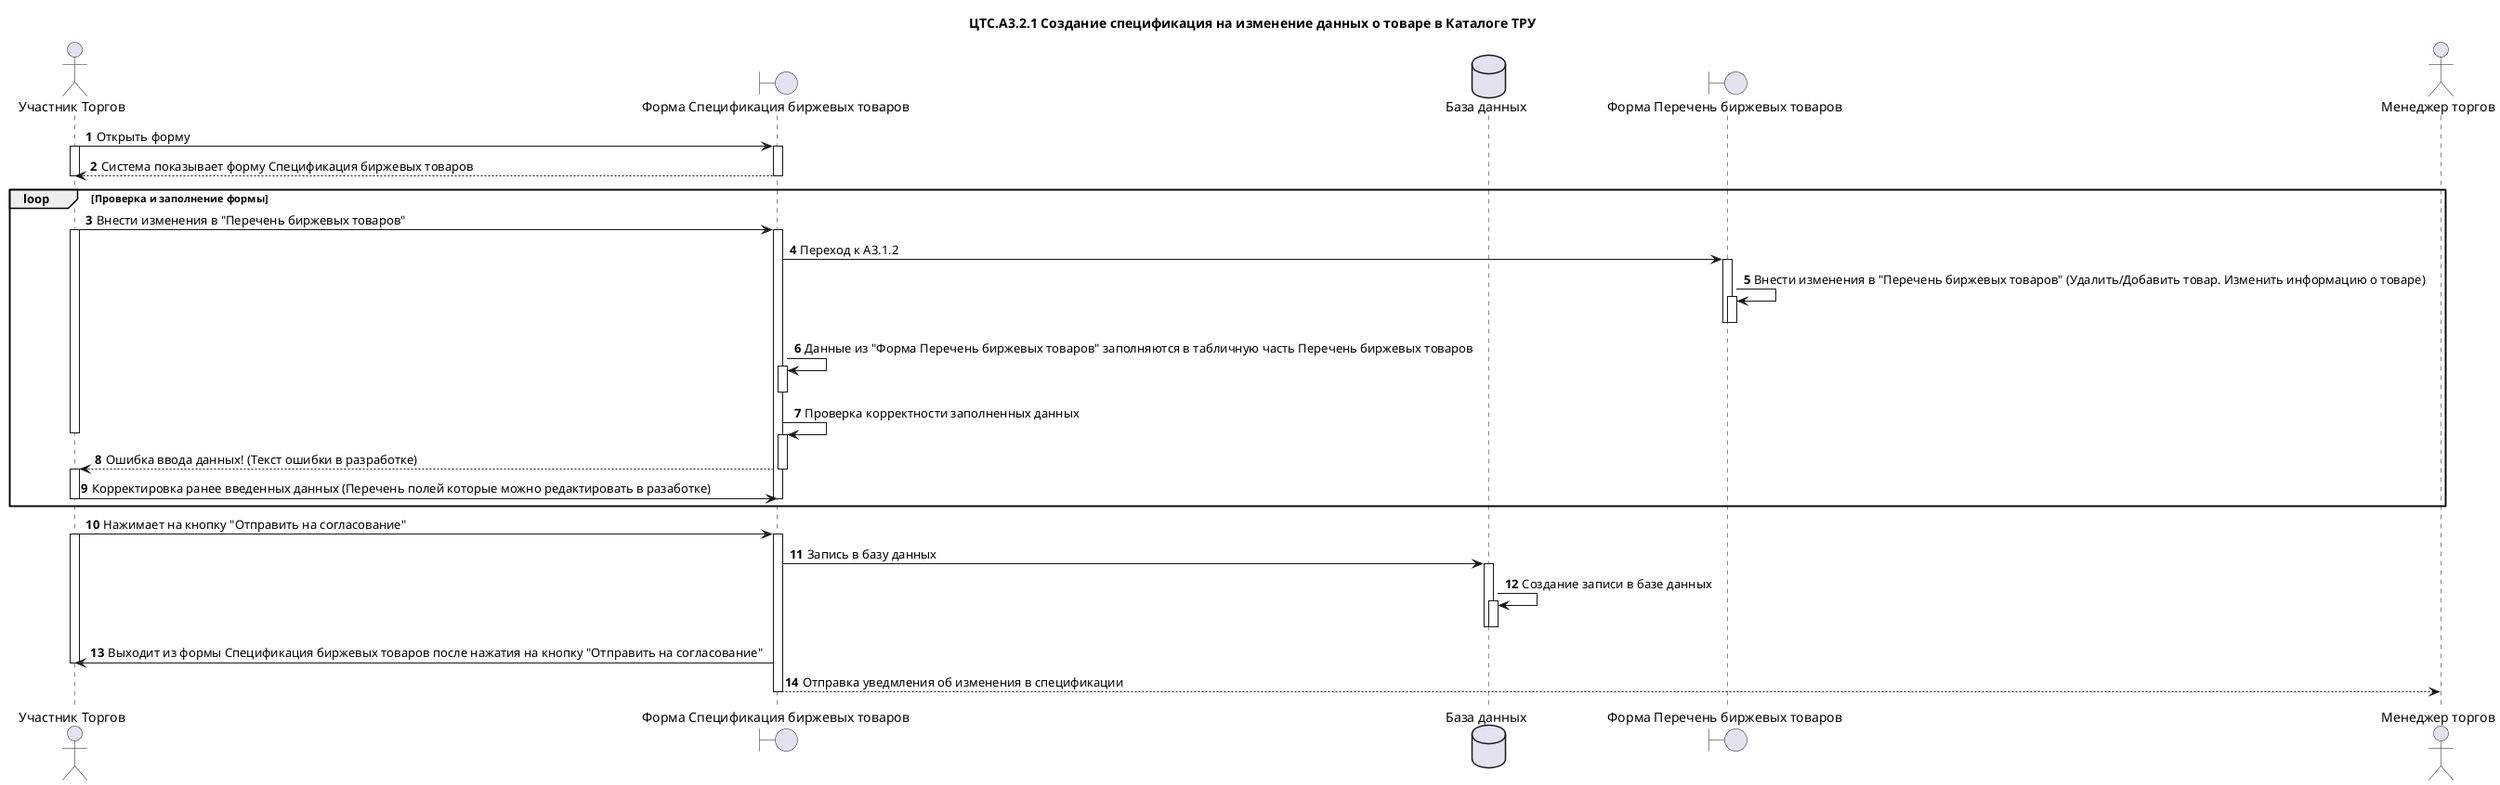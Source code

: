 @startuml "ЦТС.А3.1 Допуск товара к торгам"
title "ЦТС.А3.2.1 Создание спецификация на изменение данных о товаре в Каталоге ТРУ"
actor "Участник Торгов" as User
boundary "Форма Спецификация биржевых товаров" as SpecificationForm
database "База данных" as Database
boundary "Форма Перечень биржевых товаров" as SpecificationCommoditiesForm
actor "Менеджер торгов" as UserCTS

autonumber
User -> SpecificationForm: Открыть форму
activate User
activate SpecificationForm

SpecificationForm-->User: Система показывает форму Спецификация биржевых товаров
deactivate User
deactivate SpecificationForm

loop Проверка и заполнение формы

User -> SpecificationForm: Внести изменения в "Перечень биржевых товаров"
activate User
activate SpecificationForm

SpecificationForm -> SpecificationCommoditiesForm: Переход к А3.1.2
activate SpecificationCommoditiesForm
SpecificationCommoditiesForm -> SpecificationCommoditiesForm: Внести изменения в "Перечень биржевых товаров" (Удалить/Добавить товар. Изменить информацию о товаре)
activate SpecificationCommoditiesForm
deactivate SpecificationCommoditiesForm
deactivate SpecificationCommoditiesForm
SpecificationForm -> SpecificationForm: Данные из "Форма Перечень биржевых товаров" заполняются в табличную часть Перечень биржевых товаров
activate SpecificationForm
deactivate SpecificationForm
SpecificationForm -> SpecificationForm: Проверка корректности заполненных данных 
activate SpecificationForm
deactivate User

SpecificationForm --> User: Ошибка ввода данных! (Текст ошибки в разработке) 
deactivate SpecificationForm
activate User

User->SpecificationForm: Корректировка ранее введенных данных (Перечень полей которые можно редактировать в разаботке)
deactivate User
deactivate SpecificationForm
end

User -> SpecificationForm: Нажимает на кнопку "Отправить на согласование"
activate SpecificationForm
activate User
SpecificationForm->Database: Запись в базу данных

activate Database
Database->Database: Создание записи в базе данных
activate Database
deactivate Database
deactivate Database
SpecificationForm->User: Выходит из формы Спецификация биржевых товаров после нажатия на кнопку "Отправить на согласование"

deactivate User

SpecificationForm-->UserCTS: Отправка уведмления об изменения в спецификации
deactivate SpecificationForm

@enduml